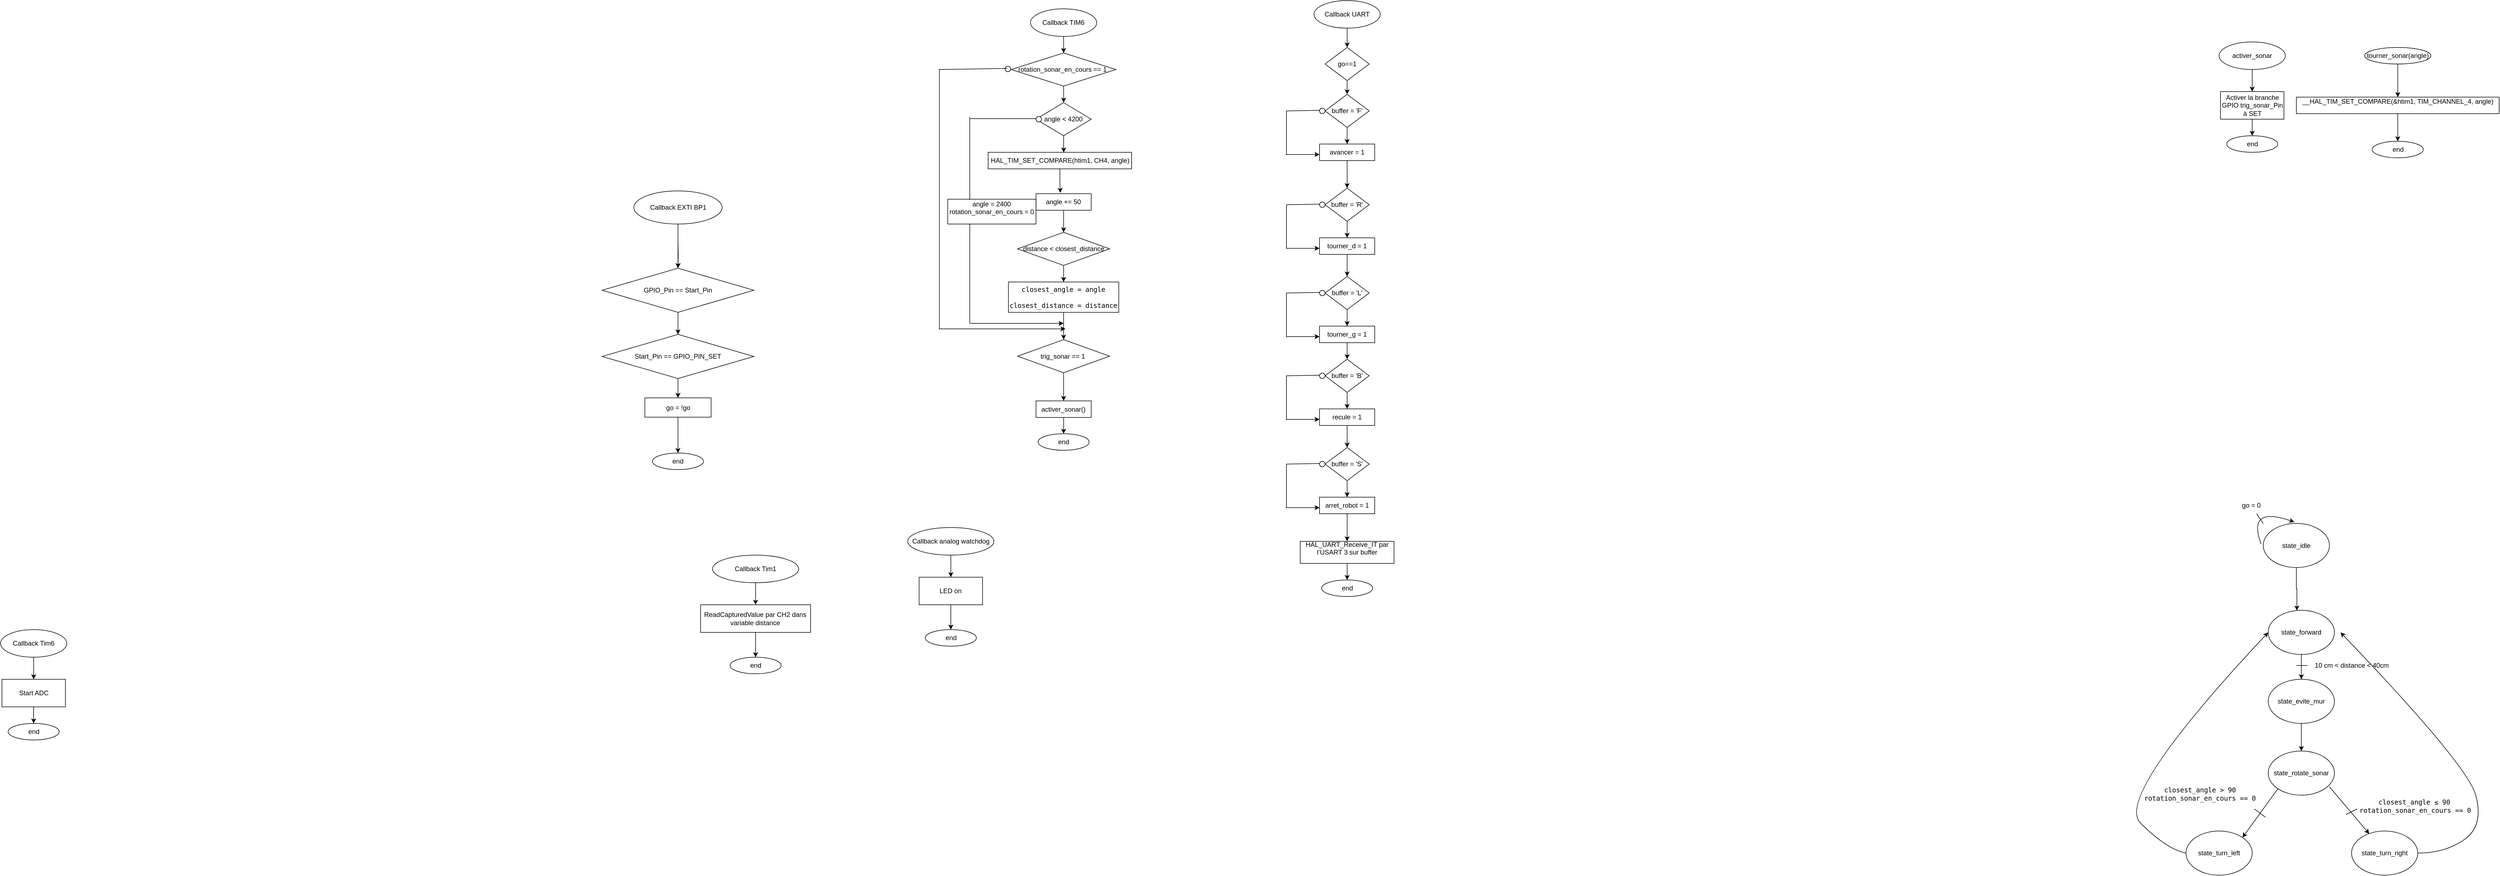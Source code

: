 <mxfile version="27.0.5">
  <diagram name="Page-1" id="EgUSwNJN1HupVVsafEOF">
    <mxGraphModel grid="1" page="1" gridSize="10" guides="1" tooltips="1" connect="1" arrows="1" fold="1" pageScale="1" pageWidth="827" pageHeight="1169" math="0" shadow="0">
      <root>
        <mxCell id="0" />
        <mxCell id="1" parent="0" />
        <mxCell id="KPKyl1Ym9nCFTAsCsmNb-2" style="edgeStyle=orthogonalEdgeStyle;rounded=0;orthogonalLoop=1;jettySize=auto;html=1;" edge="1" parent="1" source="KPKyl1Ym9nCFTAsCsmNb-1" target="KPKyl1Ym9nCFTAsCsmNb-3">
          <mxGeometry relative="1" as="geometry">
            <mxPoint x="2040" y="210" as="targetPoint" />
          </mxGeometry>
        </mxCell>
        <mxCell id="KPKyl1Ym9nCFTAsCsmNb-1" value="activer_sonar" style="ellipse;whiteSpace=wrap;html=1;" vertex="1" parent="1">
          <mxGeometry x="1980" y="120" width="120" height="50" as="geometry" />
        </mxCell>
        <mxCell id="KPKyl1Ym9nCFTAsCsmNb-4" style="edgeStyle=orthogonalEdgeStyle;rounded=0;orthogonalLoop=1;jettySize=auto;html=1;" edge="1" parent="1" source="KPKyl1Ym9nCFTAsCsmNb-3">
          <mxGeometry relative="1" as="geometry">
            <mxPoint x="2040" y="290" as="targetPoint" />
          </mxGeometry>
        </mxCell>
        <mxCell id="KPKyl1Ym9nCFTAsCsmNb-3" value="Activer la branche GPIO trig_sonar_Pin à SET" style="rounded=0;whiteSpace=wrap;html=1;" vertex="1" parent="1">
          <mxGeometry x="1982.5" y="210" width="115" height="50" as="geometry" />
        </mxCell>
        <mxCell id="KPKyl1Ym9nCFTAsCsmNb-5" value="end" style="ellipse;whiteSpace=wrap;html=1;" vertex="1" parent="1">
          <mxGeometry x="1993.75" y="290" width="92.5" height="30" as="geometry" />
        </mxCell>
        <mxCell id="EKKCXw3pT_6AR8we7vfU-1" style="edgeStyle=orthogonalEdgeStyle;rounded=0;orthogonalLoop=1;jettySize=auto;html=1;" edge="1" parent="1" source="EKKCXw3pT_6AR8we7vfU-2" target="EKKCXw3pT_6AR8we7vfU-4">
          <mxGeometry relative="1" as="geometry">
            <mxPoint x="2250" y="220" as="targetPoint" />
          </mxGeometry>
        </mxCell>
        <mxCell id="EKKCXw3pT_6AR8we7vfU-2" value="tourner_sonar(angle)" style="ellipse;whiteSpace=wrap;html=1;" vertex="1" parent="1">
          <mxGeometry x="2243.75" y="130" width="120" height="30" as="geometry" />
        </mxCell>
        <mxCell id="EKKCXw3pT_6AR8we7vfU-3" style="edgeStyle=orthogonalEdgeStyle;rounded=0;orthogonalLoop=1;jettySize=auto;html=1;entryX=0.5;entryY=0;entryDx=0;entryDy=0;" edge="1" parent="1" source="EKKCXw3pT_6AR8we7vfU-4" target="EKKCXw3pT_6AR8we7vfU-5">
          <mxGeometry relative="1" as="geometry">
            <mxPoint x="2250" y="300" as="targetPoint" />
          </mxGeometry>
        </mxCell>
        <mxCell id="EKKCXw3pT_6AR8we7vfU-4" value="&lt;div&gt;__HAL_TIM_SET_COMPARE(&amp;amp;htim1, TIM_CHANNEL_4, angle)&lt;/div&gt;&lt;div&gt;&lt;br&gt;&lt;/div&gt;" style="rounded=0;whiteSpace=wrap;html=1;" vertex="1" parent="1">
          <mxGeometry x="2120" y="220" width="367.5" height="30" as="geometry" />
        </mxCell>
        <mxCell id="EKKCXw3pT_6AR8we7vfU-5" value="end" style="ellipse;whiteSpace=wrap;html=1;" vertex="1" parent="1">
          <mxGeometry x="2257.5" y="300" width="92.5" height="30" as="geometry" />
        </mxCell>
        <mxCell id="EKKCXw3pT_6AR8we7vfU-12" style="edgeStyle=orthogonalEdgeStyle;rounded=0;orthogonalLoop=1;jettySize=auto;html=1;" edge="1" parent="1" source="EKKCXw3pT_6AR8we7vfU-7" target="EKKCXw3pT_6AR8we7vfU-11">
          <mxGeometry relative="1" as="geometry" />
        </mxCell>
        <mxCell id="EKKCXw3pT_6AR8we7vfU-7" value="Callback UART" style="ellipse;whiteSpace=wrap;html=1;" vertex="1" parent="1">
          <mxGeometry x="340" y="45" width="120" height="50" as="geometry" />
        </mxCell>
        <mxCell id="EKKCXw3pT_6AR8we7vfU-14" style="edgeStyle=orthogonalEdgeStyle;rounded=0;orthogonalLoop=1;jettySize=auto;html=1;" edge="1" parent="1" source="EKKCXw3pT_6AR8we7vfU-11" target="EKKCXw3pT_6AR8we7vfU-13">
          <mxGeometry relative="1" as="geometry" />
        </mxCell>
        <mxCell id="EKKCXw3pT_6AR8we7vfU-11" value="go==1" style="rhombus;whiteSpace=wrap;html=1;" vertex="1" parent="1">
          <mxGeometry x="360" y="130" width="80" height="60" as="geometry" />
        </mxCell>
        <mxCell id="EKKCXw3pT_6AR8we7vfU-16" style="edgeStyle=orthogonalEdgeStyle;rounded=0;orthogonalLoop=1;jettySize=auto;html=1;" edge="1" parent="1" source="EKKCXw3pT_6AR8we7vfU-13" target="EKKCXw3pT_6AR8we7vfU-15">
          <mxGeometry relative="1" as="geometry" />
        </mxCell>
        <mxCell id="EKKCXw3pT_6AR8we7vfU-13" value="buffer = &#39;F&#39;" style="rhombus;whiteSpace=wrap;html=1;" vertex="1" parent="1">
          <mxGeometry x="360" y="215" width="80" height="60" as="geometry" />
        </mxCell>
        <mxCell id="EKKCXw3pT_6AR8we7vfU-23" style="edgeStyle=orthogonalEdgeStyle;rounded=0;orthogonalLoop=1;jettySize=auto;html=1;" edge="1" parent="1" source="EKKCXw3pT_6AR8we7vfU-15">
          <mxGeometry relative="1" as="geometry">
            <mxPoint x="400" y="385" as="targetPoint" />
          </mxGeometry>
        </mxCell>
        <mxCell id="EKKCXw3pT_6AR8we7vfU-15" value="avancer = 1" style="rounded=0;whiteSpace=wrap;html=1;" vertex="1" parent="1">
          <mxGeometry x="350" y="305" width="100" height="30" as="geometry" />
        </mxCell>
        <mxCell id="EKKCXw3pT_6AR8we7vfU-17" value="" style="ellipse;whiteSpace=wrap;html=1;aspect=fixed;" vertex="1" parent="1">
          <mxGeometry x="350" y="240" width="10" height="10" as="geometry" />
        </mxCell>
        <mxCell id="EKKCXw3pT_6AR8we7vfU-20" value="" style="endArrow=none;html=1;rounded=0;" edge="1" parent="1">
          <mxGeometry width="50" height="50" relative="1" as="geometry">
            <mxPoint x="290" y="245" as="sourcePoint" />
            <mxPoint x="350" y="244" as="targetPoint" />
          </mxGeometry>
        </mxCell>
        <mxCell id="EKKCXw3pT_6AR8we7vfU-21" value="" style="endArrow=none;html=1;rounded=0;" edge="1" parent="1">
          <mxGeometry width="50" height="50" relative="1" as="geometry">
            <mxPoint x="290" y="325" as="sourcePoint" />
            <mxPoint x="290" y="245" as="targetPoint" />
          </mxGeometry>
        </mxCell>
        <mxCell id="EKKCXw3pT_6AR8we7vfU-22" value="" style="endArrow=classic;html=1;rounded=0;entryX=0;entryY=0.667;entryDx=0;entryDy=0;entryPerimeter=0;" edge="1" parent="1">
          <mxGeometry width="50" height="50" relative="1" as="geometry">
            <mxPoint x="290" y="324" as="sourcePoint" />
            <mxPoint x="350.0" y="324.01" as="targetPoint" />
          </mxGeometry>
        </mxCell>
        <mxCell id="EKKCXw3pT_6AR8we7vfU-24" style="edgeStyle=orthogonalEdgeStyle;rounded=0;orthogonalLoop=1;jettySize=auto;html=1;" edge="1" parent="1" source="EKKCXw3pT_6AR8we7vfU-25" target="EKKCXw3pT_6AR8we7vfU-26">
          <mxGeometry relative="1" as="geometry" />
        </mxCell>
        <mxCell id="EKKCXw3pT_6AR8we7vfU-25" value="buffer = &#39;R&#39;" style="rhombus;whiteSpace=wrap;html=1;" vertex="1" parent="1">
          <mxGeometry x="360" y="385" width="80" height="60" as="geometry" />
        </mxCell>
        <mxCell id="EKKCXw3pT_6AR8we7vfU-32" style="edgeStyle=orthogonalEdgeStyle;rounded=0;orthogonalLoop=1;jettySize=auto;html=1;" edge="1" parent="1" source="EKKCXw3pT_6AR8we7vfU-26">
          <mxGeometry relative="1" as="geometry">
            <mxPoint x="400" y="545" as="targetPoint" />
          </mxGeometry>
        </mxCell>
        <mxCell id="EKKCXw3pT_6AR8we7vfU-26" value="tourner_d = 1" style="rounded=0;whiteSpace=wrap;html=1;" vertex="1" parent="1">
          <mxGeometry x="350" y="475" width="100" height="30" as="geometry" />
        </mxCell>
        <mxCell id="EKKCXw3pT_6AR8we7vfU-27" value="" style="ellipse;whiteSpace=wrap;html=1;aspect=fixed;" vertex="1" parent="1">
          <mxGeometry x="350" y="410" width="10" height="10" as="geometry" />
        </mxCell>
        <mxCell id="EKKCXw3pT_6AR8we7vfU-28" value="" style="endArrow=none;html=1;rounded=0;" edge="1" parent="1">
          <mxGeometry width="50" height="50" relative="1" as="geometry">
            <mxPoint x="290" y="415" as="sourcePoint" />
            <mxPoint x="350" y="414" as="targetPoint" />
          </mxGeometry>
        </mxCell>
        <mxCell id="EKKCXw3pT_6AR8we7vfU-29" value="" style="endArrow=none;html=1;rounded=0;" edge="1" parent="1">
          <mxGeometry width="50" height="50" relative="1" as="geometry">
            <mxPoint x="290" y="495" as="sourcePoint" />
            <mxPoint x="290" y="415" as="targetPoint" />
          </mxGeometry>
        </mxCell>
        <mxCell id="EKKCXw3pT_6AR8we7vfU-30" value="" style="endArrow=classic;html=1;rounded=0;entryX=0;entryY=0.667;entryDx=0;entryDy=0;entryPerimeter=0;" edge="1" parent="1">
          <mxGeometry width="50" height="50" relative="1" as="geometry">
            <mxPoint x="290" y="494" as="sourcePoint" />
            <mxPoint x="350.0" y="494.01" as="targetPoint" />
          </mxGeometry>
        </mxCell>
        <mxCell id="EKKCXw3pT_6AR8we7vfU-33" style="edgeStyle=orthogonalEdgeStyle;rounded=0;orthogonalLoop=1;jettySize=auto;html=1;" edge="1" parent="1" source="EKKCXw3pT_6AR8we7vfU-34" target="EKKCXw3pT_6AR8we7vfU-35">
          <mxGeometry relative="1" as="geometry" />
        </mxCell>
        <mxCell id="EKKCXw3pT_6AR8we7vfU-34" value="buffer = &#39;L&#39;" style="rhombus;whiteSpace=wrap;html=1;" vertex="1" parent="1">
          <mxGeometry x="360" y="545" width="80" height="60" as="geometry" />
        </mxCell>
        <mxCell id="EKKCXw3pT_6AR8we7vfU-48" style="edgeStyle=orthogonalEdgeStyle;rounded=0;orthogonalLoop=1;jettySize=auto;html=1;" edge="1" parent="1" source="EKKCXw3pT_6AR8we7vfU-35" target="EKKCXw3pT_6AR8we7vfU-41">
          <mxGeometry relative="1" as="geometry" />
        </mxCell>
        <mxCell id="EKKCXw3pT_6AR8we7vfU-35" value="tourner_g = 1" style="rounded=0;whiteSpace=wrap;html=1;" vertex="1" parent="1">
          <mxGeometry x="350" y="635" width="100" height="30" as="geometry" />
        </mxCell>
        <mxCell id="EKKCXw3pT_6AR8we7vfU-36" value="" style="ellipse;whiteSpace=wrap;html=1;aspect=fixed;" vertex="1" parent="1">
          <mxGeometry x="350" y="570" width="10" height="10" as="geometry" />
        </mxCell>
        <mxCell id="EKKCXw3pT_6AR8we7vfU-37" value="" style="endArrow=none;html=1;rounded=0;" edge="1" parent="1">
          <mxGeometry width="50" height="50" relative="1" as="geometry">
            <mxPoint x="290" y="575" as="sourcePoint" />
            <mxPoint x="350" y="574" as="targetPoint" />
          </mxGeometry>
        </mxCell>
        <mxCell id="EKKCXw3pT_6AR8we7vfU-38" value="" style="endArrow=none;html=1;rounded=0;" edge="1" parent="1">
          <mxGeometry width="50" height="50" relative="1" as="geometry">
            <mxPoint x="290" y="655" as="sourcePoint" />
            <mxPoint x="290" y="575" as="targetPoint" />
          </mxGeometry>
        </mxCell>
        <mxCell id="EKKCXw3pT_6AR8we7vfU-39" value="" style="endArrow=classic;html=1;rounded=0;entryX=0;entryY=0.667;entryDx=0;entryDy=0;entryPerimeter=0;" edge="1" parent="1">
          <mxGeometry width="50" height="50" relative="1" as="geometry">
            <mxPoint x="290" y="654" as="sourcePoint" />
            <mxPoint x="350.0" y="654.01" as="targetPoint" />
          </mxGeometry>
        </mxCell>
        <mxCell id="EKKCXw3pT_6AR8we7vfU-40" style="edgeStyle=orthogonalEdgeStyle;rounded=0;orthogonalLoop=1;jettySize=auto;html=1;" edge="1" parent="1" source="EKKCXw3pT_6AR8we7vfU-41" target="EKKCXw3pT_6AR8we7vfU-42">
          <mxGeometry relative="1" as="geometry" />
        </mxCell>
        <mxCell id="EKKCXw3pT_6AR8we7vfU-41" value="buffer = &#39;B&#39;" style="rhombus;whiteSpace=wrap;html=1;" vertex="1" parent="1">
          <mxGeometry x="360" y="695" width="80" height="60" as="geometry" />
        </mxCell>
        <mxCell id="EKKCXw3pT_6AR8we7vfU-49" style="edgeStyle=orthogonalEdgeStyle;rounded=0;orthogonalLoop=1;jettySize=auto;html=1;" edge="1" parent="1" source="EKKCXw3pT_6AR8we7vfU-42">
          <mxGeometry relative="1" as="geometry">
            <mxPoint x="400" y="855" as="targetPoint" />
          </mxGeometry>
        </mxCell>
        <mxCell id="EKKCXw3pT_6AR8we7vfU-42" value="recule = 1" style="rounded=0;whiteSpace=wrap;html=1;" vertex="1" parent="1">
          <mxGeometry x="350" y="785" width="100" height="30" as="geometry" />
        </mxCell>
        <mxCell id="EKKCXw3pT_6AR8we7vfU-43" value="" style="ellipse;whiteSpace=wrap;html=1;aspect=fixed;" vertex="1" parent="1">
          <mxGeometry x="350" y="720" width="10" height="10" as="geometry" />
        </mxCell>
        <mxCell id="EKKCXw3pT_6AR8we7vfU-44" value="" style="endArrow=none;html=1;rounded=0;" edge="1" parent="1">
          <mxGeometry width="50" height="50" relative="1" as="geometry">
            <mxPoint x="290" y="725" as="sourcePoint" />
            <mxPoint x="350" y="724" as="targetPoint" />
          </mxGeometry>
        </mxCell>
        <mxCell id="EKKCXw3pT_6AR8we7vfU-45" value="" style="endArrow=none;html=1;rounded=0;" edge="1" parent="1">
          <mxGeometry width="50" height="50" relative="1" as="geometry">
            <mxPoint x="290" y="805" as="sourcePoint" />
            <mxPoint x="290" y="725" as="targetPoint" />
          </mxGeometry>
        </mxCell>
        <mxCell id="EKKCXw3pT_6AR8we7vfU-46" value="" style="endArrow=classic;html=1;rounded=0;entryX=0;entryY=0.667;entryDx=0;entryDy=0;entryPerimeter=0;" edge="1" parent="1">
          <mxGeometry width="50" height="50" relative="1" as="geometry">
            <mxPoint x="290" y="804" as="sourcePoint" />
            <mxPoint x="350.0" y="804.01" as="targetPoint" />
          </mxGeometry>
        </mxCell>
        <mxCell id="EKKCXw3pT_6AR8we7vfU-47" style="edgeStyle=orthogonalEdgeStyle;rounded=0;orthogonalLoop=1;jettySize=auto;html=1;exitX=0.5;exitY=1;exitDx=0;exitDy=0;" edge="1" parent="1" source="EKKCXw3pT_6AR8we7vfU-35" target="EKKCXw3pT_6AR8we7vfU-35">
          <mxGeometry relative="1" as="geometry" />
        </mxCell>
        <mxCell id="EKKCXw3pT_6AR8we7vfU-50" style="edgeStyle=orthogonalEdgeStyle;rounded=0;orthogonalLoop=1;jettySize=auto;html=1;" edge="1" parent="1" source="EKKCXw3pT_6AR8we7vfU-51" target="EKKCXw3pT_6AR8we7vfU-53">
          <mxGeometry relative="1" as="geometry" />
        </mxCell>
        <mxCell id="EKKCXw3pT_6AR8we7vfU-51" value="buffer = &#39;S&#39;" style="rhombus;whiteSpace=wrap;html=1;" vertex="1" parent="1">
          <mxGeometry x="360" y="855" width="80" height="60" as="geometry" />
        </mxCell>
        <mxCell id="EKKCXw3pT_6AR8we7vfU-52" style="edgeStyle=orthogonalEdgeStyle;rounded=0;orthogonalLoop=1;jettySize=auto;html=1;entryX=0.5;entryY=0;entryDx=0;entryDy=0;" edge="1" parent="1" source="EKKCXw3pT_6AR8we7vfU-53" target="EKKCXw3pT_6AR8we7vfU-58">
          <mxGeometry relative="1" as="geometry">
            <mxPoint x="400" y="1015" as="targetPoint" />
          </mxGeometry>
        </mxCell>
        <mxCell id="EKKCXw3pT_6AR8we7vfU-53" value="arret_robot = 1" style="rounded=0;whiteSpace=wrap;html=1;" vertex="1" parent="1">
          <mxGeometry x="350" y="945" width="100" height="30" as="geometry" />
        </mxCell>
        <mxCell id="EKKCXw3pT_6AR8we7vfU-54" value="" style="ellipse;whiteSpace=wrap;html=1;aspect=fixed;" vertex="1" parent="1">
          <mxGeometry x="350" y="880" width="10" height="10" as="geometry" />
        </mxCell>
        <mxCell id="EKKCXw3pT_6AR8we7vfU-55" value="" style="endArrow=none;html=1;rounded=0;" edge="1" parent="1">
          <mxGeometry width="50" height="50" relative="1" as="geometry">
            <mxPoint x="290" y="885" as="sourcePoint" />
            <mxPoint x="350" y="884" as="targetPoint" />
          </mxGeometry>
        </mxCell>
        <mxCell id="EKKCXw3pT_6AR8we7vfU-56" value="" style="endArrow=none;html=1;rounded=0;" edge="1" parent="1">
          <mxGeometry width="50" height="50" relative="1" as="geometry">
            <mxPoint x="290" y="965" as="sourcePoint" />
            <mxPoint x="290" y="885" as="targetPoint" />
          </mxGeometry>
        </mxCell>
        <mxCell id="EKKCXw3pT_6AR8we7vfU-57" value="" style="endArrow=classic;html=1;rounded=0;entryX=0;entryY=0.667;entryDx=0;entryDy=0;entryPerimeter=0;" edge="1" parent="1">
          <mxGeometry width="50" height="50" relative="1" as="geometry">
            <mxPoint x="290" y="964" as="sourcePoint" />
            <mxPoint x="350.0" y="964.01" as="targetPoint" />
          </mxGeometry>
        </mxCell>
        <mxCell id="EKKCXw3pT_6AR8we7vfU-59" style="edgeStyle=orthogonalEdgeStyle;rounded=0;orthogonalLoop=1;jettySize=auto;html=1;" edge="1" parent="1" source="EKKCXw3pT_6AR8we7vfU-58">
          <mxGeometry relative="1" as="geometry">
            <mxPoint x="400" y="1095" as="targetPoint" />
          </mxGeometry>
        </mxCell>
        <mxCell id="EKKCXw3pT_6AR8we7vfU-58" value="&lt;div&gt;HAL_UART_Receive_IT par l’USART 3 sur buffer&lt;/div&gt;&lt;div&gt;&lt;br&gt;&lt;/div&gt;" style="rounded=0;whiteSpace=wrap;html=1;" vertex="1" parent="1">
          <mxGeometry x="315" y="1025" width="170" height="40" as="geometry" />
        </mxCell>
        <mxCell id="EKKCXw3pT_6AR8we7vfU-60" value="end" style="ellipse;whiteSpace=wrap;html=1;" vertex="1" parent="1">
          <mxGeometry x="353.75" y="1095" width="92.5" height="30" as="geometry" />
        </mxCell>
        <mxCell id="EKKCXw3pT_6AR8we7vfU-62" style="edgeStyle=orthogonalEdgeStyle;rounded=0;orthogonalLoop=1;jettySize=auto;html=1;" edge="1" parent="1" source="EKKCXw3pT_6AR8we7vfU-61">
          <mxGeometry relative="1" as="geometry">
            <mxPoint x="-113.75" y="140" as="targetPoint" />
          </mxGeometry>
        </mxCell>
        <mxCell id="EKKCXw3pT_6AR8we7vfU-61" value="Callback TIM6" style="ellipse;whiteSpace=wrap;html=1;" vertex="1" parent="1">
          <mxGeometry x="-173.75" y="60" width="120" height="50" as="geometry" />
        </mxCell>
        <mxCell id="EKKCXw3pT_6AR8we7vfU-71" style="edgeStyle=orthogonalEdgeStyle;rounded=0;orthogonalLoop=1;jettySize=auto;html=1;" edge="1" parent="1" source="EKKCXw3pT_6AR8we7vfU-63" target="EKKCXw3pT_6AR8we7vfU-65">
          <mxGeometry relative="1" as="geometry" />
        </mxCell>
        <mxCell id="EKKCXw3pT_6AR8we7vfU-63" value="rotation_sonar_en_cours == 1&amp;nbsp;" style="rhombus;whiteSpace=wrap;html=1;" vertex="1" parent="1">
          <mxGeometry x="-208.75" y="140" width="190" height="60" as="geometry" />
        </mxCell>
        <mxCell id="EKKCXw3pT_6AR8we7vfU-65" value="angle &amp;lt; 4200" style="rhombus;whiteSpace=wrap;html=1;" vertex="1" parent="1">
          <mxGeometry x="-163.75" y="230" width="100" height="60" as="geometry" />
        </mxCell>
        <mxCell id="EKKCXw3pT_6AR8we7vfU-67" value="" style="ellipse;whiteSpace=wrap;html=1;aspect=fixed;" vertex="1" parent="1">
          <mxGeometry x="-163.75" y="255" width="10" height="10" as="geometry" />
        </mxCell>
        <mxCell id="EKKCXw3pT_6AR8we7vfU-68" value="" style="endArrow=none;html=1;rounded=0;" edge="1" parent="1">
          <mxGeometry width="50" height="50" relative="1" as="geometry">
            <mxPoint x="-283.75" y="259" as="sourcePoint" />
            <mxPoint x="-163.75" y="259" as="targetPoint" />
          </mxGeometry>
        </mxCell>
        <mxCell id="EKKCXw3pT_6AR8we7vfU-70" value="" style="endArrow=classic;html=1;rounded=0;entryX=0;entryY=0.667;entryDx=0;entryDy=0;entryPerimeter=0;" edge="1" parent="1">
          <mxGeometry width="50" height="50" relative="1" as="geometry">
            <mxPoint x="-283.75" y="630" as="sourcePoint" />
            <mxPoint x="-113.75" y="630.01" as="targetPoint" />
          </mxGeometry>
        </mxCell>
        <mxCell id="EKKCXw3pT_6AR8we7vfU-72" value="" style="ellipse;whiteSpace=wrap;html=1;aspect=fixed;" vertex="1" parent="1">
          <mxGeometry x="-219.75" y="164" width="10" height="10" as="geometry" />
        </mxCell>
        <mxCell id="EKKCXw3pT_6AR8we7vfU-73" value="" style="endArrow=none;html=1;rounded=0;" edge="1" parent="1">
          <mxGeometry width="50" height="50" relative="1" as="geometry">
            <mxPoint x="-339.75" y="170" as="sourcePoint" />
            <mxPoint x="-215.75" y="168" as="targetPoint" />
          </mxGeometry>
        </mxCell>
        <mxCell id="EKKCXw3pT_6AR8we7vfU-74" value="" style="endArrow=none;html=1;rounded=0;" edge="1" parent="1">
          <mxGeometry width="50" height="50" relative="1" as="geometry">
            <mxPoint x="-338.75" y="640" as="sourcePoint" />
            <mxPoint x="-338.75" y="169" as="targetPoint" />
          </mxGeometry>
        </mxCell>
        <mxCell id="EKKCXw3pT_6AR8we7vfU-75" value="" style="endArrow=classic;html=1;rounded=0;entryX=0;entryY=0.5;entryDx=0;entryDy=0;" edge="1" parent="1">
          <mxGeometry width="50" height="50" relative="1" as="geometry">
            <mxPoint x="-340" y="640" as="sourcePoint" />
            <mxPoint x="-110.36" y="640" as="targetPoint" />
          </mxGeometry>
        </mxCell>
        <mxCell id="EKKCXw3pT_6AR8we7vfU-76" value="HAL_TIM_SET_COMPARE(htim1, CH4, angle)" style="rounded=0;whiteSpace=wrap;html=1;" vertex="1" parent="1">
          <mxGeometry x="-250.5" y="320" width="260" height="30" as="geometry" />
        </mxCell>
        <mxCell id="EKKCXw3pT_6AR8we7vfU-89" style="edgeStyle=orthogonalEdgeStyle;rounded=0;orthogonalLoop=1;jettySize=auto;html=1;entryX=0.5;entryY=0;entryDx=0;entryDy=0;" edge="1" parent="1" source="EKKCXw3pT_6AR8we7vfU-77" target="EKKCXw3pT_6AR8we7vfU-81">
          <mxGeometry relative="1" as="geometry" />
        </mxCell>
        <mxCell id="EKKCXw3pT_6AR8we7vfU-77" value="angle += 50" style="rounded=0;whiteSpace=wrap;html=1;" vertex="1" parent="1">
          <mxGeometry x="-163.75" y="395" width="100" height="30" as="geometry" />
        </mxCell>
        <mxCell id="EKKCXw3pT_6AR8we7vfU-91" style="edgeStyle=orthogonalEdgeStyle;rounded=0;orthogonalLoop=1;jettySize=auto;html=1;entryX=0.5;entryY=0;entryDx=0;entryDy=0;" edge="1" parent="1" source="EKKCXw3pT_6AR8we7vfU-81" target="EKKCXw3pT_6AR8we7vfU-90">
          <mxGeometry relative="1" as="geometry" />
        </mxCell>
        <mxCell id="EKKCXw3pT_6AR8we7vfU-81" value="distance &amp;lt; closest_distance" style="rhombus;whiteSpace=wrap;html=1;" vertex="1" parent="1">
          <mxGeometry x="-197.12" y="465" width="166.75" height="60" as="geometry" />
        </mxCell>
        <mxCell id="EKKCXw3pT_6AR8we7vfU-86" style="edgeStyle=orthogonalEdgeStyle;rounded=0;orthogonalLoop=1;jettySize=auto;html=1;entryX=0.527;entryY=0.01;entryDx=0;entryDy=0;entryPerimeter=0;" edge="1" parent="1" source="EKKCXw3pT_6AR8we7vfU-65" target="EKKCXw3pT_6AR8we7vfU-76">
          <mxGeometry relative="1" as="geometry" />
        </mxCell>
        <mxCell id="EKKCXw3pT_6AR8we7vfU-88" style="edgeStyle=orthogonalEdgeStyle;rounded=0;orthogonalLoop=1;jettySize=auto;html=1;entryX=0.44;entryY=-0.052;entryDx=0;entryDy=0;entryPerimeter=0;" edge="1" parent="1" source="EKKCXw3pT_6AR8we7vfU-76" target="EKKCXw3pT_6AR8we7vfU-77">
          <mxGeometry relative="1" as="geometry" />
        </mxCell>
        <mxCell id="EKKCXw3pT_6AR8we7vfU-95" style="edgeStyle=orthogonalEdgeStyle;rounded=0;orthogonalLoop=1;jettySize=auto;html=1;entryX=0.5;entryY=0;entryDx=0;entryDy=0;" edge="1" parent="1" source="EKKCXw3pT_6AR8we7vfU-90" target="EKKCXw3pT_6AR8we7vfU-92">
          <mxGeometry relative="1" as="geometry" />
        </mxCell>
        <mxCell id="EKKCXw3pT_6AR8we7vfU-90" value="&lt;code data-end=&quot;395&quot; data-start=&quot;372&quot;&gt;closest_angle = angle&lt;/code&gt;&lt;br data-end=&quot;398&quot; data-start=&quot;395&quot;&gt;&lt;br/&gt;&lt;code data-end=&quot;441&quot; data-start=&quot;412&quot;&gt;closest_distance = distance&lt;/code&gt;" style="rounded=0;whiteSpace=wrap;html=1;" vertex="1" parent="1">
          <mxGeometry x="-213.74" y="555" width="200" height="55" as="geometry" />
        </mxCell>
        <mxCell id="EKKCXw3pT_6AR8we7vfU-94" style="edgeStyle=orthogonalEdgeStyle;rounded=0;orthogonalLoop=1;jettySize=auto;html=1;exitX=0.5;exitY=1;exitDx=0;exitDy=0;entryX=0.5;entryY=0;entryDx=0;entryDy=0;" edge="1" parent="1" source="EKKCXw3pT_6AR8we7vfU-92" target="EKKCXw3pT_6AR8we7vfU-93">
          <mxGeometry relative="1" as="geometry">
            <mxPoint x="-113.98" y="730.5" as="targetPoint" />
          </mxGeometry>
        </mxCell>
        <mxCell id="EKKCXw3pT_6AR8we7vfU-92" value="trig_sonar == 1&amp;nbsp;" style="rhombus;whiteSpace=wrap;html=1;" vertex="1" parent="1">
          <mxGeometry x="-197.11" y="659.5" width="166.75" height="60" as="geometry" />
        </mxCell>
        <mxCell id="EKKCXw3pT_6AR8we7vfU-97" style="edgeStyle=orthogonalEdgeStyle;rounded=0;orthogonalLoop=1;jettySize=auto;html=1;" edge="1" parent="1" source="EKKCXw3pT_6AR8we7vfU-93" target="EKKCXw3pT_6AR8we7vfU-96">
          <mxGeometry relative="1" as="geometry" />
        </mxCell>
        <mxCell id="EKKCXw3pT_6AR8we7vfU-93" value="activer_sonar()" style="rounded=0;whiteSpace=wrap;html=1;" vertex="1" parent="1">
          <mxGeometry x="-163.73" y="770.5" width="100" height="30" as="geometry" />
        </mxCell>
        <mxCell id="EKKCXw3pT_6AR8we7vfU-96" value="end" style="ellipse;whiteSpace=wrap;html=1;" vertex="1" parent="1">
          <mxGeometry x="-159.98" y="830" width="92.5" height="30" as="geometry" />
        </mxCell>
        <mxCell id="EKKCXw3pT_6AR8we7vfU-98" value="&lt;div&gt;angle = 2400&lt;/div&gt;&lt;div&gt;rotation_sonar_en_cours = 0&lt;/div&gt;&lt;div&gt;&lt;br&gt;&lt;/div&gt;" style="rounded=0;whiteSpace=wrap;html=1;" vertex="1" parent="1">
          <mxGeometry x="-323.75" y="405" width="160" height="45" as="geometry" />
        </mxCell>
        <mxCell id="EKKCXw3pT_6AR8we7vfU-100" value="" style="endArrow=none;html=1;rounded=0;" edge="1" parent="1">
          <mxGeometry width="50" height="50" relative="1" as="geometry">
            <mxPoint x="-283.75" y="450" as="sourcePoint" />
            <mxPoint x="-283.75" y="630" as="targetPoint" />
            <Array as="points">
              <mxPoint x="-283.75" y="580" />
            </Array>
          </mxGeometry>
        </mxCell>
        <mxCell id="EKKCXw3pT_6AR8we7vfU-103" value="" style="endArrow=none;html=1;rounded=0;" edge="1" parent="1">
          <mxGeometry width="50" height="50" relative="1" as="geometry">
            <mxPoint x="-283.75" y="256" as="sourcePoint" />
            <mxPoint x="-283.75" y="406" as="targetPoint" />
            <Array as="points">
              <mxPoint x="-283.75" y="356" />
            </Array>
          </mxGeometry>
        </mxCell>
        <mxCell id="EKKCXw3pT_6AR8we7vfU-106" style="edgeStyle=orthogonalEdgeStyle;rounded=0;orthogonalLoop=1;jettySize=auto;html=1;entryX=0.5;entryY=0;entryDx=0;entryDy=0;" edge="1" parent="1" source="EKKCXw3pT_6AR8we7vfU-104">
          <mxGeometry relative="1" as="geometry">
            <mxPoint x="-812.5" y="530.0" as="targetPoint" />
          </mxGeometry>
        </mxCell>
        <mxCell id="EKKCXw3pT_6AR8we7vfU-104" value="Callback EXTI BP1" style="ellipse;whiteSpace=wrap;html=1;" vertex="1" parent="1">
          <mxGeometry x="-892.5" y="390" width="160" height="60" as="geometry" />
        </mxCell>
        <mxCell id="EKKCXw3pT_6AR8we7vfU-110" style="edgeStyle=orthogonalEdgeStyle;rounded=0;orthogonalLoop=1;jettySize=auto;html=1;entryX=0.5;entryY=0;entryDx=0;entryDy=0;" edge="1" parent="1" target="EKKCXw3pT_6AR8we7vfU-109">
          <mxGeometry relative="1" as="geometry">
            <mxPoint x="-812.5" y="480" as="sourcePoint" />
          </mxGeometry>
        </mxCell>
        <mxCell id="EKKCXw3pT_6AR8we7vfU-112" style="edgeStyle=orthogonalEdgeStyle;rounded=0;orthogonalLoop=1;jettySize=auto;html=1;entryX=0.5;entryY=0;entryDx=0;entryDy=0;" edge="1" parent="1" source="EKKCXw3pT_6AR8we7vfU-109" target="EKKCXw3pT_6AR8we7vfU-111">
          <mxGeometry relative="1" as="geometry" />
        </mxCell>
        <mxCell id="EKKCXw3pT_6AR8we7vfU-109" value="GPIO_Pin == Start_Pin" style="rhombus;whiteSpace=wrap;html=1;" vertex="1" parent="1">
          <mxGeometry x="-950" y="530" width="275" height="80" as="geometry" />
        </mxCell>
        <mxCell id="EKKCXw3pT_6AR8we7vfU-114" style="edgeStyle=orthogonalEdgeStyle;rounded=0;orthogonalLoop=1;jettySize=auto;html=1;" edge="1" parent="1" source="EKKCXw3pT_6AR8we7vfU-111" target="EKKCXw3pT_6AR8we7vfU-113">
          <mxGeometry relative="1" as="geometry" />
        </mxCell>
        <mxCell id="EKKCXw3pT_6AR8we7vfU-111" value="Start_Pin == GPIO_PIN_SET" style="rhombus;whiteSpace=wrap;html=1;" vertex="1" parent="1">
          <mxGeometry x="-950" y="650" width="275" height="80" as="geometry" />
        </mxCell>
        <mxCell id="EKKCXw3pT_6AR8we7vfU-116" style="edgeStyle=orthogonalEdgeStyle;rounded=0;orthogonalLoop=1;jettySize=auto;html=1;" edge="1" parent="1" source="EKKCXw3pT_6AR8we7vfU-113" target="EKKCXw3pT_6AR8we7vfU-115">
          <mxGeometry relative="1" as="geometry" />
        </mxCell>
        <mxCell id="EKKCXw3pT_6AR8we7vfU-113" value="go = !go" style="rounded=0;whiteSpace=wrap;html=1;" vertex="1" parent="1">
          <mxGeometry x="-872.5" y="765" width="120" height="35" as="geometry" />
        </mxCell>
        <mxCell id="EKKCXw3pT_6AR8we7vfU-115" value="end" style="ellipse;whiteSpace=wrap;html=1;" vertex="1" parent="1">
          <mxGeometry x="-858.75" y="865" width="92.5" height="30" as="geometry" />
        </mxCell>
        <mxCell id="EKKCXw3pT_6AR8we7vfU-117" style="edgeStyle=orthogonalEdgeStyle;rounded=0;orthogonalLoop=1;jettySize=auto;html=1;" edge="1" parent="1" source="EKKCXw3pT_6AR8we7vfU-118" target="EKKCXw3pT_6AR8we7vfU-120">
          <mxGeometry relative="1" as="geometry">
            <mxPoint x="-1980" y="1275" as="targetPoint" />
          </mxGeometry>
        </mxCell>
        <mxCell id="EKKCXw3pT_6AR8we7vfU-118" value="Callback Tim6" style="ellipse;whiteSpace=wrap;html=1;" vertex="1" parent="1">
          <mxGeometry x="-2040" y="1185" width="120" height="50" as="geometry" />
        </mxCell>
        <mxCell id="EKKCXw3pT_6AR8we7vfU-119" style="edgeStyle=orthogonalEdgeStyle;rounded=0;orthogonalLoop=1;jettySize=auto;html=1;" edge="1" parent="1" source="EKKCXw3pT_6AR8we7vfU-120">
          <mxGeometry relative="1" as="geometry">
            <mxPoint x="-1980" y="1355" as="targetPoint" />
          </mxGeometry>
        </mxCell>
        <mxCell id="EKKCXw3pT_6AR8we7vfU-120" value="Start ADC" style="rounded=0;whiteSpace=wrap;html=1;" vertex="1" parent="1">
          <mxGeometry x="-2037.5" y="1275" width="115" height="50" as="geometry" />
        </mxCell>
        <mxCell id="EKKCXw3pT_6AR8we7vfU-121" value="end" style="ellipse;whiteSpace=wrap;html=1;" vertex="1" parent="1">
          <mxGeometry x="-2026.25" y="1355" width="92.5" height="30" as="geometry" />
        </mxCell>
        <mxCell id="EKKCXw3pT_6AR8we7vfU-122" style="edgeStyle=orthogonalEdgeStyle;rounded=0;orthogonalLoop=1;jettySize=auto;html=1;" edge="1" parent="1" source="EKKCXw3pT_6AR8we7vfU-123" target="EKKCXw3pT_6AR8we7vfU-125">
          <mxGeometry relative="1" as="geometry">
            <mxPoint x="-336.25" y="1090" as="targetPoint" />
          </mxGeometry>
        </mxCell>
        <mxCell id="EKKCXw3pT_6AR8we7vfU-123" value="Callback analog watchdog" style="ellipse;whiteSpace=wrap;html=1;" vertex="1" parent="1">
          <mxGeometry x="-396.25" y="1000" width="156.25" height="50" as="geometry" />
        </mxCell>
        <mxCell id="EKKCXw3pT_6AR8we7vfU-127" style="edgeStyle=orthogonalEdgeStyle;rounded=0;orthogonalLoop=1;jettySize=auto;html=1;" edge="1" parent="1" source="EKKCXw3pT_6AR8we7vfU-125" target="EKKCXw3pT_6AR8we7vfU-126">
          <mxGeometry relative="1" as="geometry" />
        </mxCell>
        <mxCell id="EKKCXw3pT_6AR8we7vfU-125" value="LED on" style="rounded=0;whiteSpace=wrap;html=1;" vertex="1" parent="1">
          <mxGeometry x="-375.62" y="1090" width="115" height="50" as="geometry" />
        </mxCell>
        <mxCell id="EKKCXw3pT_6AR8we7vfU-126" value="end" style="ellipse;whiteSpace=wrap;html=1;" vertex="1" parent="1">
          <mxGeometry x="-364.37" y="1185" width="92.5" height="30" as="geometry" />
        </mxCell>
        <mxCell id="EKKCXw3pT_6AR8we7vfU-128" style="edgeStyle=orthogonalEdgeStyle;rounded=0;orthogonalLoop=1;jettySize=auto;html=1;" edge="1" parent="1" source="EKKCXw3pT_6AR8we7vfU-129" target="EKKCXw3pT_6AR8we7vfU-131">
          <mxGeometry relative="1" as="geometry">
            <mxPoint x="-690" y="1140" as="targetPoint" />
          </mxGeometry>
        </mxCell>
        <mxCell id="EKKCXw3pT_6AR8we7vfU-129" value="Callback Tim1" style="ellipse;whiteSpace=wrap;html=1;" vertex="1" parent="1">
          <mxGeometry x="-750" y="1050" width="156.25" height="50" as="geometry" />
        </mxCell>
        <mxCell id="EKKCXw3pT_6AR8we7vfU-130" style="edgeStyle=orthogonalEdgeStyle;rounded=0;orthogonalLoop=1;jettySize=auto;html=1;" edge="1" parent="1" source="EKKCXw3pT_6AR8we7vfU-131" target="EKKCXw3pT_6AR8we7vfU-132">
          <mxGeometry relative="1" as="geometry" />
        </mxCell>
        <mxCell id="EKKCXw3pT_6AR8we7vfU-131" value="ReadCapturedValue par CH2 dans variable distance" style="rounded=0;whiteSpace=wrap;html=1;" vertex="1" parent="1">
          <mxGeometry x="-771.56" y="1140" width="199.37" height="50" as="geometry" />
        </mxCell>
        <mxCell id="EKKCXw3pT_6AR8we7vfU-132" value="end" style="ellipse;whiteSpace=wrap;html=1;" vertex="1" parent="1">
          <mxGeometry x="-718.12" y="1235" width="92.5" height="30" as="geometry" />
        </mxCell>
        <mxCell id="EKKCXw3pT_6AR8we7vfU-133" value="state_idle" style="ellipse;whiteSpace=wrap;html=1;" vertex="1" parent="1">
          <mxGeometry x="2060" y="992.5" width="120" height="80" as="geometry" />
        </mxCell>
        <mxCell id="EKKCXw3pT_6AR8we7vfU-134" value="" style="curved=1;endArrow=classic;html=1;rounded=0;" edge="1" parent="1">
          <mxGeometry width="50" height="50" relative="1" as="geometry">
            <mxPoint x="2056.25" y="1030" as="sourcePoint" />
            <mxPoint x="2116.25" y="990" as="targetPoint" />
            <Array as="points">
              <mxPoint x="2030" y="960" />
            </Array>
          </mxGeometry>
        </mxCell>
        <mxCell id="EKKCXw3pT_6AR8we7vfU-136" value="" style="endArrow=none;html=1;rounded=0;" edge="1" parent="1" source="EKKCXw3pT_6AR8we7vfU-135">
          <mxGeometry width="50" height="50" relative="1" as="geometry">
            <mxPoint x="2050" y="977.5" as="sourcePoint" />
            <mxPoint x="2060" y="992.5" as="targetPoint" />
          </mxGeometry>
        </mxCell>
        <mxCell id="EKKCXw3pT_6AR8we7vfU-142" style="edgeStyle=orthogonalEdgeStyle;rounded=0;orthogonalLoop=1;jettySize=auto;html=1;entryX=0.5;entryY=0;entryDx=0;entryDy=0;" edge="1" parent="1" source="EKKCXw3pT_6AR8we7vfU-137" target="EKKCXw3pT_6AR8we7vfU-141">
          <mxGeometry relative="1" as="geometry" />
        </mxCell>
        <mxCell id="EKKCXw3pT_6AR8we7vfU-137" value="state_forward" style="ellipse;whiteSpace=wrap;html=1;" vertex="1" parent="1">
          <mxGeometry x="2069" y="1150" width="120" height="80" as="geometry" />
        </mxCell>
        <mxCell id="EKKCXw3pT_6AR8we7vfU-139" style="edgeStyle=orthogonalEdgeStyle;rounded=0;orthogonalLoop=1;jettySize=auto;html=1;entryX=0.433;entryY=0.006;entryDx=0;entryDy=0;entryPerimeter=0;" edge="1" parent="1" source="EKKCXw3pT_6AR8we7vfU-133" target="EKKCXw3pT_6AR8we7vfU-137">
          <mxGeometry relative="1" as="geometry" />
        </mxCell>
        <mxCell id="EKKCXw3pT_6AR8we7vfU-140" value="state_rotate_sonar" style="ellipse;whiteSpace=wrap;html=1;" vertex="1" parent="1">
          <mxGeometry x="2069" y="1405" width="120" height="80" as="geometry" />
        </mxCell>
        <mxCell id="EKKCXw3pT_6AR8we7vfU-143" style="edgeStyle=orthogonalEdgeStyle;rounded=0;orthogonalLoop=1;jettySize=auto;html=1;" edge="1" parent="1" source="EKKCXw3pT_6AR8we7vfU-141" target="EKKCXw3pT_6AR8we7vfU-140">
          <mxGeometry relative="1" as="geometry" />
        </mxCell>
        <mxCell id="EKKCXw3pT_6AR8we7vfU-141" value="state_evite_mur" style="ellipse;whiteSpace=wrap;html=1;" vertex="1" parent="1">
          <mxGeometry x="2069" y="1275" width="120" height="80" as="geometry" />
        </mxCell>
        <mxCell id="EKKCXw3pT_6AR8we7vfU-144" value="state_turn_right" style="ellipse;whiteSpace=wrap;html=1;" vertex="1" parent="1">
          <mxGeometry x="2220" y="1550" width="120" height="80" as="geometry" />
        </mxCell>
        <mxCell id="EKKCXw3pT_6AR8we7vfU-145" value="state_turn_left" style="ellipse;whiteSpace=wrap;html=1;" vertex="1" parent="1">
          <mxGeometry x="1920" y="1550" width="120" height="80" as="geometry" />
        </mxCell>
        <mxCell id="EKKCXw3pT_6AR8we7vfU-146" value="" style="endArrow=none;html=1;rounded=0;" edge="1" parent="1">
          <mxGeometry width="50" height="50" relative="1" as="geometry">
            <mxPoint x="2120" y="1250" as="sourcePoint" />
            <mxPoint x="2140" y="1250" as="targetPoint" />
          </mxGeometry>
        </mxCell>
        <mxCell id="EKKCXw3pT_6AR8we7vfU-147" value="10 cm &amp;lt; distance &amp;lt; 40cm" style="text;html=1;align=center;verticalAlign=middle;resizable=0;points=[];autosize=1;strokeColor=none;fillColor=none;" vertex="1" parent="1">
          <mxGeometry x="2140" y="1235" width="160" height="30" as="geometry" />
        </mxCell>
        <mxCell id="EKKCXw3pT_6AR8we7vfU-148" value="" style="endArrow=classic;html=1;rounded=0;entryX=0.267;entryY=0.063;entryDx=0;entryDy=0;entryPerimeter=0;" edge="1" parent="1" target="EKKCXw3pT_6AR8we7vfU-144">
          <mxGeometry width="50" height="50" relative="1" as="geometry">
            <mxPoint x="2180" y="1470" as="sourcePoint" />
            <mxPoint x="2230" y="1420" as="targetPoint" />
          </mxGeometry>
        </mxCell>
        <mxCell id="EKKCXw3pT_6AR8we7vfU-149" value="" style="endArrow=classic;html=1;rounded=0;exitX=0;exitY=1;exitDx=0;exitDy=0;entryX=1;entryY=0;entryDx=0;entryDy=0;" edge="1" parent="1" source="EKKCXw3pT_6AR8we7vfU-140" target="EKKCXw3pT_6AR8we7vfU-145">
          <mxGeometry width="50" height="50" relative="1" as="geometry">
            <mxPoint x="2010" y="1530" as="sourcePoint" />
            <mxPoint x="1970" y="1500" as="targetPoint" />
          </mxGeometry>
        </mxCell>
        <mxCell id="EKKCXw3pT_6AR8we7vfU-150" value="" style="endArrow=none;html=1;rounded=0;" edge="1" parent="1">
          <mxGeometry width="50" height="50" relative="1" as="geometry">
            <mxPoint x="2044" y="1510" as="sourcePoint" />
            <mxPoint x="2064" y="1525" as="targetPoint" />
          </mxGeometry>
        </mxCell>
        <mxCell id="EKKCXw3pT_6AR8we7vfU-151" value="" style="endArrow=none;html=1;rounded=0;" edge="1" parent="1">
          <mxGeometry width="50" height="50" relative="1" as="geometry">
            <mxPoint x="2210" y="1520" as="sourcePoint" />
            <mxPoint x="2230" y="1510" as="targetPoint" />
          </mxGeometry>
        </mxCell>
        <mxCell id="EKKCXw3pT_6AR8we7vfU-152" value="&lt;code data-end=&quot;142&quot; data-start=&quot;120&quot;&gt;closest_angle ≤ 90&lt;/code&gt;&amp;nbsp;&lt;div&gt;&lt;code data-end=&quot;180&quot; data-start=&quot;150&quot;&gt;rotation_sonar_en_cours == 0&lt;/code&gt;&lt;/div&gt;" style="text;html=1;align=center;verticalAlign=middle;resizable=0;points=[];autosize=1;strokeColor=none;fillColor=none;" vertex="1" parent="1">
          <mxGeometry x="2230" y="1485" width="210" height="40" as="geometry" />
        </mxCell>
        <mxCell id="EKKCXw3pT_6AR8we7vfU-153" value="&lt;code data-end=&quot;234&quot; data-start=&quot;212&quot;&gt;closest_angle &amp;gt; 90&lt;/code&gt;&lt;div&gt;&lt;code data-end=&quot;272&quot; data-start=&quot;242&quot;&gt;rotation_sonar_en_cours == 0&lt;/code&gt;&lt;/div&gt;" style="text;html=1;align=center;verticalAlign=middle;resizable=0;points=[];autosize=1;strokeColor=none;fillColor=none;" vertex="1" parent="1">
          <mxGeometry x="1840" y="1463" width="210" height="40" as="geometry" />
        </mxCell>
        <mxCell id="EKKCXw3pT_6AR8we7vfU-154" value="" style="curved=1;endArrow=classic;html=1;rounded=0;exitX=0;exitY=0.5;exitDx=0;exitDy=0;entryX=0;entryY=0.5;entryDx=0;entryDy=0;" edge="1" parent="1" source="EKKCXw3pT_6AR8we7vfU-145" target="EKKCXw3pT_6AR8we7vfU-137">
          <mxGeometry width="50" height="50" relative="1" as="geometry">
            <mxPoint x="1835" y="1583" as="sourcePoint" />
            <mxPoint x="1910" y="1178" as="targetPoint" />
            <Array as="points">
              <mxPoint x="1885" y="1583" />
              <mxPoint x="1790" y="1488" />
            </Array>
          </mxGeometry>
        </mxCell>
        <mxCell id="EKKCXw3pT_6AR8we7vfU-155" value="" style="curved=1;endArrow=classic;html=1;rounded=0;" edge="1" parent="1">
          <mxGeometry width="50" height="50" relative="1" as="geometry">
            <mxPoint x="2340" y="1590" as="sourcePoint" />
            <mxPoint x="2200" y="1190" as="targetPoint" />
            <Array as="points">
              <mxPoint x="2390" y="1590" />
              <mxPoint x="2460" y="1540" />
              <mxPoint x="2430" y="1430" />
            </Array>
          </mxGeometry>
        </mxCell>
        <mxCell id="EKKCXw3pT_6AR8we7vfU-270" value="" style="endArrow=none;html=1;rounded=0;" edge="1" parent="1" target="EKKCXw3pT_6AR8we7vfU-135">
          <mxGeometry width="50" height="50" relative="1" as="geometry">
            <mxPoint x="2050" y="977.5" as="sourcePoint" />
            <mxPoint x="2060" y="992.5" as="targetPoint" />
          </mxGeometry>
        </mxCell>
        <mxCell id="EKKCXw3pT_6AR8we7vfU-135" value="go = 0" style="text;html=1;align=center;verticalAlign=middle;resizable=0;points=[];autosize=1;strokeColor=none;fillColor=none;" vertex="1" parent="1">
          <mxGeometry x="2008" y="945" width="60" height="30" as="geometry" />
        </mxCell>
      </root>
    </mxGraphModel>
  </diagram>
</mxfile>
